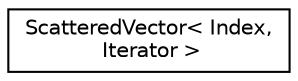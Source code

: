 digraph "Graphical Class Hierarchy"
{
 // LATEX_PDF_SIZE
  edge [fontname="Helvetica",fontsize="10",labelfontname="Helvetica",labelfontsize="10"];
  node [fontname="Helvetica",fontsize="10",shape=record];
  rankdir="LR";
  Node0 [label="ScatteredVector\< Index,\l Iterator \>",height=0.2,width=0.4,color="black", fillcolor="white", style="filled",URL="$structoperations__research_1_1glop_1_1_scattered_vector.html",tooltip=" "];
}
